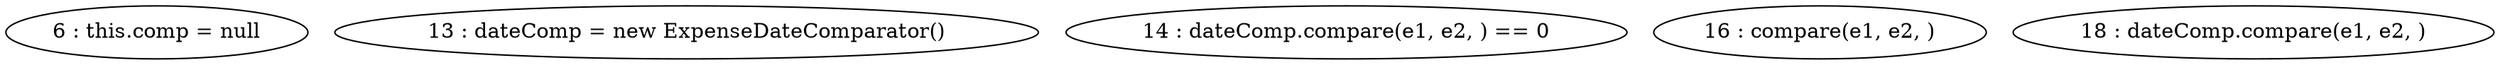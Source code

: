 digraph G {
"6 : this.comp = null"
"13 : dateComp = new ExpenseDateComparator()"
"14 : dateComp.compare(e1, e2, ) == 0"
"16 : compare(e1, e2, )"
"18 : dateComp.compare(e1, e2, )"
}